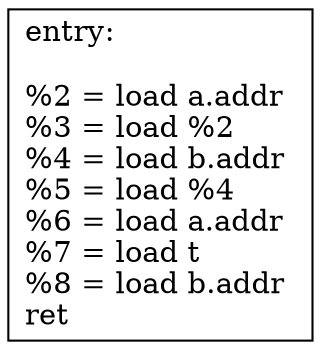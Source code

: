 digraph "CFG for 'Swap' function" {
	entry[shape=record,
		label="{entry:\l\l
			%2 = load a.addr \l
			%3 = load %2 \l
			%4 = load b.addr \l
			%5 = load %4 \l
			%6 = load a.addr \l
			%7 = load t \l
			%8 = load b.addr \l
			ret \l
		}"
	];
}

